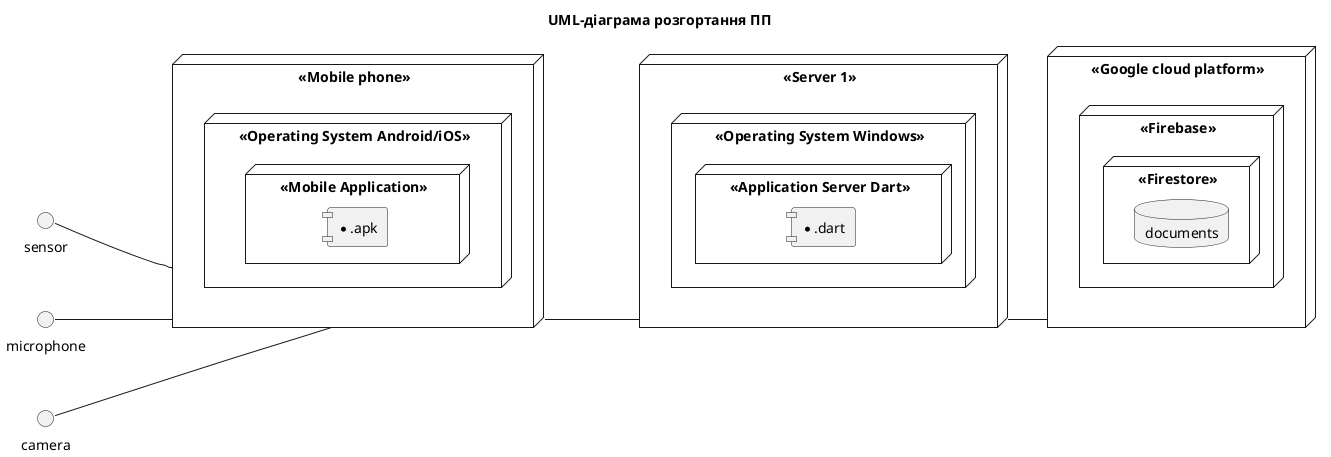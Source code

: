 @startuml

title UML-діаграма розгортання ПП

left to right direction

skinparam componentStyle uml1

node "<<Mobile phone>>" as dk {
    node "<<Operating System Android/iOS>>" {
        node "<<Mobile Application>>" {
            component [*.apk]
        }
    }
}

interface sensor

interface microphone

interface camera

sensor -- dk

microphone -- dk

camera -- dk

node "<<Server 1>>" as serv1 {
	node "<<Operating System Windows>>" as l1 {
	    node "<<Application Server Dart>>" {
		    component [*.dart]
		}
	}
}

dk -- serv1

node "<<Google cloud platform>>" as serv2 {
	node "<<Firebase>>" as l2 {
	    node "<<Firestore>>" {
		    database documents
		}
	}
}

serv1 -- serv2

@enduml
